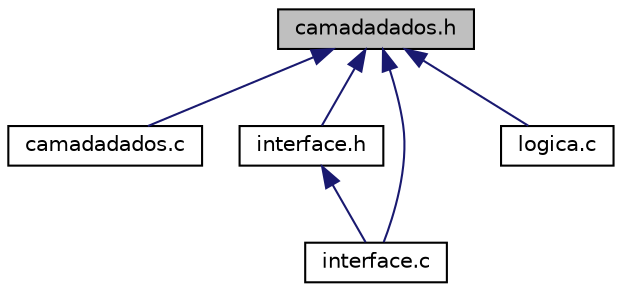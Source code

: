 digraph "camadadados.h"
{
  edge [fontname="Helvetica",fontsize="10",labelfontname="Helvetica",labelfontsize="10"];
  node [fontname="Helvetica",fontsize="10",shape=record];
  Node1 [label="camadadados.h",height=0.2,width=0.4,color="black", fillcolor="grey75", style="filled", fontcolor="black"];
  Node1 -> Node2 [dir="back",color="midnightblue",fontsize="10",style="solid"];
  Node2 [label="camadadados.c",height=0.2,width=0.4,color="black", fillcolor="white", style="filled",URL="$camadadados_8c.html"];
  Node1 -> Node3 [dir="back",color="midnightblue",fontsize="10",style="solid"];
  Node3 [label="interface.h",height=0.2,width=0.4,color="black", fillcolor="white", style="filled",URL="$interface_8h.html"];
  Node3 -> Node4 [dir="back",color="midnightblue",fontsize="10",style="solid"];
  Node4 [label="interface.c",height=0.2,width=0.4,color="black", fillcolor="white", style="filled",URL="$interface_8c.html"];
  Node1 -> Node4 [dir="back",color="midnightblue",fontsize="10",style="solid"];
  Node1 -> Node5 [dir="back",color="midnightblue",fontsize="10",style="solid"];
  Node5 [label="logica.c",height=0.2,width=0.4,color="black", fillcolor="white", style="filled",URL="$logica_8c.html"];
}
